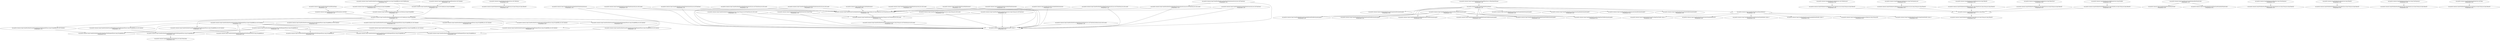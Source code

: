 digraph G {
  "org.apache.commons.lang3.time$FastDateFormat$PaddedNumberField#appendTo(java.lang.StringBuffer,java.util.Calendar)" [label="org.apache.commons.lang3.time$FastDateFormat$PaddedNumberField#appendTo(java.lang.StringBuffer,java.util.Calendar)\nP(Fail|Node)=1.00"];
  "org.apache.commons.lang3.time$FastDateFormat$PaddedNumberField#appendTo(java.lang.StringBuffer,int)" [label="org.apache.commons.lang3.time$FastDateFormat$PaddedNumberField#appendTo(java.lang.StringBuffer,int)\nP(Fail|Node)=1.00"];
  "org.apache.commons.lang3$Validate#isTrue(boolean,java.lang.String,long)" [label="org.apache.commons.lang3$Validate#isTrue(boolean,java.lang.String,long)\nP(Fail|Node)=0.00"];
  "org.apache.commons.lang3$Validate#notEmpty(java.util.Collection)" [label="org.apache.commons.lang3$Validate#notEmpty(java.util.Collection)\nP(Fail|Node)=0.99"];
  "org.apache.commons.lang3$Validate#notEmpty(java.util.Collection,java.lang.String,java.lang.Object[])" [label="org.apache.commons.lang3$Validate#notEmpty(java.util.Collection,java.lang.String,java.lang.Object[])\nP(Fail|Node)=0.99"];
  "org.apache.commons.lang3.time$FastDateFormat#getDateTimeInstance(int,int)" [label="org.apache.commons.lang3.time$FastDateFormat#getDateTimeInstance(int,int)\nP(Fail|Node)=1.00"];
  "org.apache.commons.lang3.time$FormatCache#getDateTimeInstance(java.lang.Integer,java.lang.Integer,java.util.TimeZone,java.util.Locale)" [label="org.apache.commons.lang3.time$FormatCache#getDateTimeInstance(java.lang.Integer,java.lang.Integer,java.util.TimeZone,java.util.Locale)\nP(Fail|Node)=1.00"];
  "org.apache.commons.lang3.time$FastDateFormat#<clinit>()" [label="org.apache.commons.lang3.time$FastDateFormat#<clinit>()\nP(Fail|Node)=0.00"];
  "org.apache.commons.lang3.time$FormatCache#getInstance(java.lang.String,java.util.TimeZone,java.util.Locale)" [label="org.apache.commons.lang3.time$FormatCache#getInstance(java.lang.String,java.util.TimeZone,java.util.Locale)\nP(Fail|Node)=1.00"];
  "org.apache.commons.lang3.time$FastDateFormat#readObject(java.io.ObjectInputStream)" [label="org.apache.commons.lang3.time$FastDateFormat#readObject(java.io.ObjectInputStream)\nP(Fail|Node)=1.00"];
  "org.apache.commons.lang3.time$FastDateFormat#init()" [label="org.apache.commons.lang3.time$FastDateFormat#init()\nP(Fail|Node)=1.00"];
  "org.apache.commons.lang3.time$FastDateFormat$StringLiteral#estimateLength()" [label="org.apache.commons.lang3.time$FastDateFormat$StringLiteral#estimateLength()\nP(Fail|Node)=0.99"];
  "org.apache.commons.lang3.time$FastDateFormat$UnpaddedMonthField#estimateLength()" [label="org.apache.commons.lang3.time$FastDateFormat$UnpaddedMonthField#estimateLength()\nP(Fail|Node)=0.00"];
  "org.apache.commons.lang3.time$FastDateFormat$TwoDigitMonthField#estimateLength()" [label="org.apache.commons.lang3.time$FastDateFormat$TwoDigitMonthField#estimateLength()\nP(Fail|Node)=0.00"];
  "org.apache.commons.lang3.time$FastDateFormat$TimeZoneNumberRule#estimateLength()" [label="org.apache.commons.lang3.time$FastDateFormat$TimeZoneNumberRule#estimateLength()\nP(Fail|Node)=0.00"];
  "org.apache.commons.lang3.time$FastDateFormat$TimeZoneNameRule#estimateLength()" [label="org.apache.commons.lang3.time$FastDateFormat$TimeZoneNameRule#estimateLength()\nP(Fail|Node)=0.00"];
  "org.apache.commons.lang3.time$FastDateFormat$PaddedNumberField#estimateLength()" [label="org.apache.commons.lang3.time$FastDateFormat$PaddedNumberField#estimateLength()\nP(Fail|Node)=0.00"];
  "org.apache.commons.lang3.time$FastDateFormat$CharacterLiteral#estimateLength()" [label="org.apache.commons.lang3.time$FastDateFormat$CharacterLiteral#estimateLength()\nP(Fail|Node)=0.00"];
  "org.apache.commons.lang3.time$FastDateFormat$UnpaddedNumberField#estimateLength()" [label="org.apache.commons.lang3.time$FastDateFormat$UnpaddedNumberField#estimateLength()\nP(Fail|Node)=0.00"];
  "org.apache.commons.lang3.time$FastDateFormat$TwoDigitNumberField#estimateLength()" [label="org.apache.commons.lang3.time$FastDateFormat$TwoDigitNumberField#estimateLength()\nP(Fail|Node)=0.00"];
  "org.apache.commons.lang3.time$FastDateFormat$TextField#estimateLength()" [label="org.apache.commons.lang3.time$FastDateFormat$TextField#estimateLength()\nP(Fail|Node)=0.00"];
  "org.apache.commons.lang3.time$FastDateFormat$TwoDigitYearField#estimateLength()" [label="org.apache.commons.lang3.time$FastDateFormat$TwoDigitYearField#estimateLength()\nP(Fail|Node)=0.00"];
  "org.apache.commons.lang3.time$FastDateFormat#parsePattern()" [label="org.apache.commons.lang3.time$FastDateFormat#parsePattern()\nP(Fail|Node)=1.00"];
  "org.apache.commons.lang3.time$FastDateFormat$TwelveHourField#estimateLength()" [label="org.apache.commons.lang3.time$FastDateFormat$TwelveHourField#estimateLength()\nP(Fail|Node)=1.00"];
  "org.apache.commons.lang3.time$FastDateFormat#getInstance(java.lang.String,java.util.TimeZone,java.util.Locale)" [label="org.apache.commons.lang3.time$FastDateFormat#getInstance(java.lang.String,java.util.TimeZone,java.util.Locale)\nP(Fail|Node)=1.00"];
  "org.apache.commons.lang3.time$FastDateFormat$1#createInstance(java.lang.String,java.util.TimeZone,java.util.Locale)" [label="org.apache.commons.lang3.time$FastDateFormat$1#createInstance(java.lang.String,java.util.TimeZone,java.util.Locale)\nP(Fail|Node)=1.00"];
  "org.apache.commons.lang3.time$FastDateFormat#getTimeInstance(int,java.util.Locale)" [label="org.apache.commons.lang3.time$FastDateFormat#getTimeInstance(int,java.util.Locale)\nP(Fail|Node)=1.00"];
  "org.apache.commons.lang3$Validate#noNullElements(java.lang.Iterable,java.lang.String,java.lang.Object[])" [label="org.apache.commons.lang3$Validate#noNullElements(java.lang.Iterable,java.lang.String,java.lang.Object[])\nP(Fail|Node)=0.99"];
  "org.apache.commons.lang3$Validate#notNull(java.lang.Object)" [label="org.apache.commons.lang3$Validate#notNull(java.lang.Object)\nP(Fail|Node)=0.99"];
  "org.apache.commons.lang3$Validate#notNull(java.lang.Object,java.lang.String,java.lang.Object[])" [label="org.apache.commons.lang3$Validate#notNull(java.lang.Object,java.lang.String,java.lang.Object[])\nP(Fail|Node)=0.99"];
  "org.apache.commons.lang3.time$FastDateFormat$TwelveHourField#appendTo(java.lang.StringBuffer,int)" [label="org.apache.commons.lang3.time$FastDateFormat$TwelveHourField#appendTo(java.lang.StringBuffer,int)\nP(Fail|Node)=1.00"];
  "org.apache.commons.lang3.time$FastDateFormat$TwoDigitYearField#appendTo(java.lang.StringBuffer,int)" [label="org.apache.commons.lang3.time$FastDateFormat$TwoDigitYearField#appendTo(java.lang.StringBuffer,int)\nP(Fail|Node)=0.00"];
  "org.apache.commons.lang3.time$FastDateFormat$UnpaddedMonthField#appendTo(java.lang.StringBuffer,int)" [label="org.apache.commons.lang3.time$FastDateFormat$UnpaddedMonthField#appendTo(java.lang.StringBuffer,int)\nP(Fail|Node)=0.00"];
  "org.apache.commons.lang3.time$FastDateFormat$TwoDigitMonthField#appendTo(java.lang.StringBuffer,int)" [label="org.apache.commons.lang3.time$FastDateFormat$TwoDigitMonthField#appendTo(java.lang.StringBuffer,int)\nP(Fail|Node)=0.00"];
  "org.apache.commons.lang3.time$FastDateFormat$UnpaddedNumberField#appendTo(java.lang.StringBuffer,int)" [label="org.apache.commons.lang3.time$FastDateFormat$UnpaddedNumberField#appendTo(java.lang.StringBuffer,int)\nP(Fail|Node)=0.00"];
  "org.apache.commons.lang3.time$FastDateFormat$TwoDigitNumberField#appendTo(java.lang.StringBuffer,int)" [label="org.apache.commons.lang3.time$FastDateFormat$TwoDigitNumberField#appendTo(java.lang.StringBuffer,int)\nP(Fail|Node)=0.00"];
  "org.apache.commons.lang3.time$FastDateFormat#getInstance(java.lang.String)" [label="org.apache.commons.lang3.time$FastDateFormat#getInstance(java.lang.String)\nP(Fail|Node)=1.00"];
  "org.apache.commons.lang3.time$FastDateFormat#format(java.util.Date)" [label="org.apache.commons.lang3.time$FastDateFormat#format(java.util.Date)\nP(Fail|Node)=1.00"];
  "org.apache.commons.lang3.time$FastDateFormat#applyRules(java.util.Calendar,java.lang.StringBuffer)" [label="org.apache.commons.lang3.time$FastDateFormat#applyRules(java.util.Calendar,java.lang.StringBuffer)\nP(Fail|Node)=1.00"];
  "org.apache.commons.lang3.time$FastDateFormat$TwelveHourField#appendTo(java.lang.StringBuffer,java.util.Calendar)" [label="org.apache.commons.lang3.time$FastDateFormat$TwelveHourField#appendTo(java.lang.StringBuffer,java.util.Calendar)\nP(Fail|Node)=1.00"];
  "org.apache.commons.lang3.time$FastDateFormat$TwoDigitYearField#appendTo(java.lang.StringBuffer,java.util.Calendar)" [label="org.apache.commons.lang3.time$FastDateFormat$TwoDigitYearField#appendTo(java.lang.StringBuffer,java.util.Calendar)\nP(Fail|Node)=1.00"];
  "org.apache.commons.lang3.time$FastDateFormat$CharacterLiteral#appendTo(java.lang.StringBuffer,java.util.Calendar)" [label="org.apache.commons.lang3.time$FastDateFormat$CharacterLiteral#appendTo(java.lang.StringBuffer,java.util.Calendar)\nP(Fail|Node)=0.00"];
  "org.apache.commons.lang3.time$FastDateFormat$TimeZoneNumberRule#appendTo(java.lang.StringBuffer,java.util.Calendar)" [label="org.apache.commons.lang3.time$FastDateFormat$TimeZoneNumberRule#appendTo(java.lang.StringBuffer,java.util.Calendar)\nP(Fail|Node)=0.00"];
  "org.apache.commons.lang3.time$FastDateFormat$TextField#appendTo(java.lang.StringBuffer,java.util.Calendar)" [label="org.apache.commons.lang3.time$FastDateFormat$TextField#appendTo(java.lang.StringBuffer,java.util.Calendar)\nP(Fail|Node)=0.00"];
  "org.apache.commons.lang3.time$FastDateFormat$UnpaddedNumberField#appendTo(java.lang.StringBuffer,java.util.Calendar)" [label="org.apache.commons.lang3.time$FastDateFormat$UnpaddedNumberField#appendTo(java.lang.StringBuffer,java.util.Calendar)\nP(Fail|Node)=1.00"];
  "org.apache.commons.lang3.time$FastDateFormat$StringLiteral#appendTo(java.lang.StringBuffer,java.util.Calendar)" [label="org.apache.commons.lang3.time$FastDateFormat$StringLiteral#appendTo(java.lang.StringBuffer,java.util.Calendar)\nP(Fail|Node)=0.99"];
  "org.apache.commons.lang3.time$FastDateFormat$TimeZoneNameRule#appendTo(java.lang.StringBuffer,java.util.Calendar)" [label="org.apache.commons.lang3.time$FastDateFormat$TimeZoneNameRule#appendTo(java.lang.StringBuffer,java.util.Calendar)\nP(Fail|Node)=0.00"];
  "org.apache.commons.lang3.time$FastDateFormat$TwoDigitMonthField#appendTo(java.lang.StringBuffer,java.util.Calendar)" [label="org.apache.commons.lang3.time$FastDateFormat$TwoDigitMonthField#appendTo(java.lang.StringBuffer,java.util.Calendar)\nP(Fail|Node)=1.00"];
  "org.apache.commons.lang3.time$FastDateFormat$UnpaddedMonthField#appendTo(java.lang.StringBuffer,java.util.Calendar)" [label="org.apache.commons.lang3.time$FastDateFormat$UnpaddedMonthField#appendTo(java.lang.StringBuffer,java.util.Calendar)\nP(Fail|Node)=1.00"];
  "org.apache.commons.lang3.time$FastDateFormat$TwoDigitNumberField#appendTo(java.lang.StringBuffer,java.util.Calendar)" [label="org.apache.commons.lang3.time$FastDateFormat$TwoDigitNumberField#appendTo(java.lang.StringBuffer,java.util.Calendar)\nP(Fail|Node)=1.00"];
  "org.apache.commons.lang3.time$FormatCache$MultipartKey#hashCode()" [label="org.apache.commons.lang3.time$FormatCache$MultipartKey#hashCode()\nP(Fail|Node)=1.00"];
  "org.apache.commons.lang3.time$FastDateFormat#hashCode()" [label="org.apache.commons.lang3.time$FastDateFormat#hashCode()\nP(Fail|Node)=0.99"];
  "org.apache.commons.lang3.time$FastDateFormat$TimeZoneDisplayKey#hashCode()" [label="org.apache.commons.lang3.time$FastDateFormat$TimeZoneDisplayKey#hashCode()\nP(Fail|Node)=0.00"];
  "org.apache.commons.lang3.time$FastDateFormat#format(long,java.lang.StringBuffer)" [label="org.apache.commons.lang3.time$FastDateFormat#format(long,java.lang.StringBuffer)\nP(Fail|Node)=0.99"];
  "org.apache.commons.lang3.time$FastDateFormat#format(java.util.Date,java.lang.StringBuffer)" [label="org.apache.commons.lang3.time$FastDateFormat#format(java.util.Date,java.lang.StringBuffer)\nP(Fail|Node)=1.00"];
  "org.apache.commons.lang3$Validate#notBlank(java.lang.CharSequence)" [label="org.apache.commons.lang3$Validate#notBlank(java.lang.CharSequence)\nP(Fail|Node)=0.99"];
  "org.apache.commons.lang3$Validate#notBlank(java.lang.CharSequence,java.lang.String,java.lang.Object[])" [label="org.apache.commons.lang3$Validate#notBlank(java.lang.CharSequence,java.lang.String,java.lang.Object[])\nP(Fail|Node)=0.99"];
  "org.apache.commons.lang3.time$FastDateFormat#getTimeInstance(int,java.util.TimeZone)" [label="org.apache.commons.lang3.time$FastDateFormat#getTimeInstance(int,java.util.TimeZone)\nP(Fail|Node)=1.00"];
  "org.apache.commons.lang3.time$FastDateFormat#format(long)" [label="org.apache.commons.lang3.time$FastDateFormat#format(long)\nP(Fail|Node)=1.00"];
  "org.apache.commons.lang3.time$FastDateFormat#getDateInstance(int,java.util.TimeZone,java.util.Locale)" [label="org.apache.commons.lang3.time$FastDateFormat#getDateInstance(int,java.util.TimeZone,java.util.Locale)\nP(Fail|Node)=1.00"];
  "org.apache.commons.lang3$Validate#validIndex(java.util.Collection,int,java.lang.String,java.lang.Object[])" [label="org.apache.commons.lang3$Validate#validIndex(java.util.Collection,int,java.lang.String,java.lang.Object[])\nP(Fail|Node)=0.99"];
  "org.apache.commons.lang3.time$FastDateFormat#format(java.util.Calendar)" [label="org.apache.commons.lang3.time$FastDateFormat#format(java.util.Calendar)\nP(Fail|Node)=1.00"];
  "org.apache.commons.lang3.time$FastDateFormat#format(java.util.Calendar,java.lang.StringBuffer)" [label="org.apache.commons.lang3.time$FastDateFormat#format(java.util.Calendar,java.lang.StringBuffer)\nP(Fail|Node)=1.00"];
  "org.apache.commons.lang3.time$FastDateFormat#getDateTimeInstance(int,int,java.util.Locale)" [label="org.apache.commons.lang3.time$FastDateFormat#getDateTimeInstance(int,int,java.util.Locale)\nP(Fail|Node)=1.00"];
  "org.apache.commons.lang3.time$FastDateFormat#format(java.lang.Object,java.lang.StringBuffer,java.text.FieldPosition)" [label="org.apache.commons.lang3.time$FastDateFormat#format(java.lang.Object,java.lang.StringBuffer,java.text.FieldPosition)\nP(Fail|Node)=1.00"];
  "org.apache.commons.lang3.time$FastDateFormat#getDateInstance(int,java.util.Locale)" [label="org.apache.commons.lang3.time$FastDateFormat#getDateInstance(int,java.util.Locale)\nP(Fail|Node)=1.00"];
  "org.apache.commons.lang3.time$FastDateFormat#getInstance()" [label="org.apache.commons.lang3.time$FastDateFormat#getInstance()\nP(Fail|Node)=1.00"];
  "org.apache.commons.lang3.time$FastDateFormat#getTimeInstance(int)" [label="org.apache.commons.lang3.time$FastDateFormat#getTimeInstance(int)\nP(Fail|Node)=1.00"];
  "org.apache.commons.lang3.time$FastDateFormat$TwoDigitYearField#<clinit>()" [label="org.apache.commons.lang3.time$FastDateFormat$TwoDigitYearField#<clinit>()\nP(Fail|Node)=0.00"];
  "org.apache.commons.lang3.time$FastDateFormat#selectNumberRule(int,int)" [label="org.apache.commons.lang3.time$FastDateFormat#selectNumberRule(int,int)\nP(Fail|Node)=0.00"];
  "org.apache.commons.lang3.time$FastDateFormat$TimeZoneNumberRule#<clinit>()" [label="org.apache.commons.lang3.time$FastDateFormat$TimeZoneNumberRule#<clinit>()\nP(Fail|Node)=0.00"];
  "org.apache.commons.lang3.time$FastDateFormat$UnpaddedMonthField#<clinit>()" [label="org.apache.commons.lang3.time$FastDateFormat$UnpaddedMonthField#<clinit>()\nP(Fail|Node)=0.00"];
  "org.apache.commons.lang3.time$FastDateFormat#parseToken(java.lang.String,int[])" [label="org.apache.commons.lang3.time$FastDateFormat#parseToken(java.lang.String,int[])\nP(Fail|Node)=0.00"];
  "org.apache.commons.lang3.time$FastDateFormat$TwoDigitMonthField#<clinit>()" [label="org.apache.commons.lang3.time$FastDateFormat$TwoDigitMonthField#<clinit>()\nP(Fail|Node)=0.00"];
  "org.apache.commons.lang3.time$FastDateFormat#getInstance(java.lang.String,java.util.Locale)" [label="org.apache.commons.lang3.time$FastDateFormat#getInstance(java.lang.String,java.util.Locale)\nP(Fail|Node)=1.00"];
  "org.apache.commons.lang3.time$FastDateFormat#getInstance(java.lang.String,java.util.TimeZone)" [label="org.apache.commons.lang3.time$FastDateFormat#getInstance(java.lang.String,java.util.TimeZone)\nP(Fail|Node)=1.00"];
  "org.apache.commons.lang3.time$FastDateFormat#getDateInstance(int)" [label="org.apache.commons.lang3.time$FastDateFormat#getDateInstance(int)\nP(Fail|Node)=1.00"];
  "org.apache.commons.lang3.time$FastDateFormat#getTimeZoneDisplay(java.util.TimeZone,boolean,int,java.util.Locale)" [label="org.apache.commons.lang3.time$FastDateFormat#getTimeZoneDisplay(java.util.TimeZone,boolean,int,java.util.Locale)\nP(Fail|Node)=1.00"];
  "org.apache.commons.lang3.time$FastDateFormat#getTimeInstance(int,java.util.TimeZone,java.util.Locale)" [label="org.apache.commons.lang3.time$FastDateFormat#getTimeInstance(int,java.util.TimeZone,java.util.Locale)\nP(Fail|Node)=1.00"];
  "org.apache.commons.lang3$Validate#notEmpty(java.lang.Object[])" [label="org.apache.commons.lang3$Validate#notEmpty(java.lang.Object[])\nP(Fail|Node)=0.99"];
  "org.apache.commons.lang3$Validate#notEmpty(java.lang.Object[],java.lang.String,java.lang.Object[])" [label="org.apache.commons.lang3$Validate#notEmpty(java.lang.Object[],java.lang.String,java.lang.Object[])\nP(Fail|Node)=0.99"];
  "org.apache.commons.lang3$Validate#validIndex(java.lang.CharSequence,int)" [label="org.apache.commons.lang3$Validate#validIndex(java.lang.CharSequence,int)\nP(Fail|Node)=0.99"];
  "org.apache.commons.lang3$Validate#validIndex(java.lang.CharSequence,int,java.lang.String,java.lang.Object[])" [label="org.apache.commons.lang3$Validate#validIndex(java.lang.CharSequence,int,java.lang.String,java.lang.Object[])\nP(Fail|Node)=0.99"];
  "org.apache.commons.lang3$Validate#noNullElements(java.lang.Object[])" [label="org.apache.commons.lang3$Validate#noNullElements(java.lang.Object[])\nP(Fail|Node)=0.99"];
  "org.apache.commons.lang3$Validate#noNullElements(java.lang.Object[],java.lang.String,java.lang.Object[])" [label="org.apache.commons.lang3$Validate#noNullElements(java.lang.Object[],java.lang.String,java.lang.Object[])\nP(Fail|Node)=0.99"];
  "org.apache.commons.lang3$Validate#validIndex(java.util.Collection,int)" [label="org.apache.commons.lang3$Validate#validIndex(java.util.Collection,int)\nP(Fail|Node)=0.99"];
  "org.apache.commons.lang3.time$FastDateFormat#getDateTimeInstance(int,int,java.util.TimeZone,java.util.Locale)" [label="org.apache.commons.lang3.time$FastDateFormat#getDateTimeInstance(int,int,java.util.TimeZone,java.util.Locale)\nP(Fail|Node)=1.00"];
  "org.apache.commons.lang3$Validate#notEmpty(java.lang.CharSequence)" [label="org.apache.commons.lang3$Validate#notEmpty(java.lang.CharSequence)\nP(Fail|Node)=0.99"];
  "org.apache.commons.lang3$Validate#notEmpty(java.lang.CharSequence,java.lang.String,java.lang.Object[])" [label="org.apache.commons.lang3$Validate#notEmpty(java.lang.CharSequence,java.lang.String,java.lang.Object[])\nP(Fail|Node)=0.99"];
  "org.apache.commons.lang3.time$FormatCache#getInstance()" [label="org.apache.commons.lang3.time$FormatCache#getInstance()\nP(Fail|Node)=0.99"];
  "org.apache.commons.lang3$Validate#validIndex(java.lang.Object[],int)" [label="org.apache.commons.lang3$Validate#validIndex(java.lang.Object[],int)\nP(Fail|Node)=0.99"];
  "org.apache.commons.lang3$Validate#validIndex(java.lang.Object[],int,java.lang.String,java.lang.Object[])" [label="org.apache.commons.lang3$Validate#validIndex(java.lang.Object[],int,java.lang.String,java.lang.Object[])\nP(Fail|Node)=0.99"];
  "org.apache.commons.lang3.time$FastDateFormat#getDateTimeInstance(int,int,java.util.TimeZone)" [label="org.apache.commons.lang3.time$FastDateFormat#getDateTimeInstance(int,int,java.util.TimeZone)\nP(Fail|Node)=1.00"];
  "org.apache.commons.lang3$Validate#notEmpty(java.util.Map)" [label="org.apache.commons.lang3$Validate#notEmpty(java.util.Map)\nP(Fail|Node)=0.99"];
  "org.apache.commons.lang3$Validate#notEmpty(java.util.Map,java.lang.String,java.lang.Object[])" [label="org.apache.commons.lang3$Validate#notEmpty(java.util.Map,java.lang.String,java.lang.Object[])\nP(Fail|Node)=0.99"];
  "org.apache.commons.lang3.time$FastDateFormat#getDateInstance(int,java.util.TimeZone)" [label="org.apache.commons.lang3.time$FastDateFormat#getDateInstance(int,java.util.TimeZone)\nP(Fail|Node)=1.00"];
  "org.apache.commons.lang3$Validate#noNullElements(java.lang.Iterable)" [label="org.apache.commons.lang3$Validate#noNullElements(java.lang.Iterable)\nP(Fail|Node)=0.99"];
  "org.apache.commons.lang3.time$FastDateFormat$PaddedNumberField#appendTo(java.lang.StringBuffer,java.util.Calendar)" -> "org.apache.commons.lang3.time$FastDateFormat$PaddedNumberField#appendTo(java.lang.StringBuffer,int)";
  "org.apache.commons.lang3.time$FastDateFormat$PaddedNumberField#appendTo(java.lang.StringBuffer,int)" -> "org.apache.commons.lang3$Validate#isTrue(boolean,java.lang.String,long)";
  "org.apache.commons.lang3$Validate#notEmpty(java.util.Collection)" -> "org.apache.commons.lang3$Validate#notEmpty(java.util.Collection,java.lang.String,java.lang.Object[])";
  "org.apache.commons.lang3.time$FastDateFormat#getDateTimeInstance(int,int)" -> "org.apache.commons.lang3.time$FormatCache#getDateTimeInstance(java.lang.Integer,java.lang.Integer,java.util.TimeZone,java.util.Locale)";
  "org.apache.commons.lang3.time$FastDateFormat#getDateTimeInstance(int,int)" -> "org.apache.commons.lang3.time$FastDateFormat#<clinit>()";
  "org.apache.commons.lang3.time$FormatCache#getDateTimeInstance(java.lang.Integer,java.lang.Integer,java.util.TimeZone,java.util.Locale)" -> "org.apache.commons.lang3.time$FormatCache#getInstance(java.lang.String,java.util.TimeZone,java.util.Locale)";
  "org.apache.commons.lang3.time$FormatCache#getInstance(java.lang.String,java.util.TimeZone,java.util.Locale)" -> "org.apache.commons.lang3.time$FastDateFormat$1#createInstance(java.lang.String,java.util.TimeZone,java.util.Locale)";
  "org.apache.commons.lang3.time$FastDateFormat#readObject(java.io.ObjectInputStream)" -> "org.apache.commons.lang3.time$FastDateFormat#init()";
  "org.apache.commons.lang3.time$FastDateFormat#init()" -> "org.apache.commons.lang3.time$FastDateFormat$StringLiteral#estimateLength()";
  "org.apache.commons.lang3.time$FastDateFormat#init()" -> "org.apache.commons.lang3.time$FastDateFormat$UnpaddedMonthField#estimateLength()";
  "org.apache.commons.lang3.time$FastDateFormat#init()" -> "org.apache.commons.lang3.time$FastDateFormat$TwoDigitMonthField#estimateLength()";
  "org.apache.commons.lang3.time$FastDateFormat#init()" -> "org.apache.commons.lang3.time$FastDateFormat$TimeZoneNumberRule#estimateLength()";
  "org.apache.commons.lang3.time$FastDateFormat#init()" -> "org.apache.commons.lang3.time$FastDateFormat$TimeZoneNameRule#estimateLength()";
  "org.apache.commons.lang3.time$FastDateFormat#init()" -> "org.apache.commons.lang3.time$FastDateFormat$PaddedNumberField#estimateLength()";
  "org.apache.commons.lang3.time$FastDateFormat#init()" -> "org.apache.commons.lang3.time$FastDateFormat$CharacterLiteral#estimateLength()";
  "org.apache.commons.lang3.time$FastDateFormat#init()" -> "org.apache.commons.lang3.time$FastDateFormat$UnpaddedNumberField#estimateLength()";
  "org.apache.commons.lang3.time$FastDateFormat#init()" -> "org.apache.commons.lang3.time$FastDateFormat$TwoDigitNumberField#estimateLength()";
  "org.apache.commons.lang3.time$FastDateFormat#init()" -> "org.apache.commons.lang3.time$FastDateFormat$TextField#estimateLength()";
  "org.apache.commons.lang3.time$FastDateFormat#init()" -> "org.apache.commons.lang3.time$FastDateFormat$TwoDigitYearField#estimateLength()";
  "org.apache.commons.lang3.time$FastDateFormat#init()" -> "org.apache.commons.lang3.time$FastDateFormat#parsePattern()";
  "org.apache.commons.lang3.time$FastDateFormat#init()" -> "org.apache.commons.lang3.time$FastDateFormat$TwelveHourField#estimateLength()";
  "org.apache.commons.lang3.time$FastDateFormat#parsePattern()" -> "org.apache.commons.lang3.time$FastDateFormat$TwoDigitYearField#<clinit>()";
  "org.apache.commons.lang3.time$FastDateFormat#parsePattern()" -> "org.apache.commons.lang3.time$FastDateFormat#selectNumberRule(int,int)";
  "org.apache.commons.lang3.time$FastDateFormat#parsePattern()" -> "org.apache.commons.lang3.time$FastDateFormat$TimeZoneNumberRule#<clinit>()";
  "org.apache.commons.lang3.time$FastDateFormat#parsePattern()" -> "org.apache.commons.lang3.time$FastDateFormat$UnpaddedMonthField#<clinit>()";
  "org.apache.commons.lang3.time$FastDateFormat#parsePattern()" -> "org.apache.commons.lang3.time$FastDateFormat#parseToken(java.lang.String,int[])";
  "org.apache.commons.lang3.time$FastDateFormat#parsePattern()" -> "org.apache.commons.lang3.time$FastDateFormat$TwoDigitMonthField#<clinit>()";
  "org.apache.commons.lang3.time$FastDateFormat$TwelveHourField#estimateLength()" -> "org.apache.commons.lang3.time$FastDateFormat$PaddedNumberField#estimateLength()";
  "org.apache.commons.lang3.time$FastDateFormat$TwelveHourField#estimateLength()" -> "org.apache.commons.lang3.time$FastDateFormat$TwoDigitMonthField#estimateLength()";
  "org.apache.commons.lang3.time$FastDateFormat$TwelveHourField#estimateLength()" -> "org.apache.commons.lang3.time$FastDateFormat$TwoDigitNumberField#estimateLength()";
  "org.apache.commons.lang3.time$FastDateFormat$TwelveHourField#estimateLength()" -> "org.apache.commons.lang3.time$FastDateFormat$UnpaddedMonthField#estimateLength()";
  "org.apache.commons.lang3.time$FastDateFormat$TwelveHourField#estimateLength()" -> "org.apache.commons.lang3.time$FastDateFormat$TwoDigitYearField#estimateLength()";
  "org.apache.commons.lang3.time$FastDateFormat$TwelveHourField#estimateLength()" -> "org.apache.commons.lang3.time$FastDateFormat$UnpaddedNumberField#estimateLength()";
  "org.apache.commons.lang3.time$FastDateFormat#getInstance(java.lang.String,java.util.TimeZone,java.util.Locale)" -> "org.apache.commons.lang3.time$FormatCache#getInstance(java.lang.String,java.util.TimeZone,java.util.Locale)";
  "org.apache.commons.lang3.time$FastDateFormat#getInstance(java.lang.String,java.util.TimeZone,java.util.Locale)" -> "org.apache.commons.lang3.time$FastDateFormat#<clinit>()";
  "org.apache.commons.lang3.time$FastDateFormat$1#createInstance(java.lang.String,java.util.TimeZone,java.util.Locale)" -> "org.apache.commons.lang3.time$FastDateFormat#<clinit>()";
  "org.apache.commons.lang3.time$FastDateFormat#getTimeInstance(int,java.util.Locale)" -> "org.apache.commons.lang3.time$FormatCache#getDateTimeInstance(java.lang.Integer,java.lang.Integer,java.util.TimeZone,java.util.Locale)";
  "org.apache.commons.lang3.time$FastDateFormat#getTimeInstance(int,java.util.Locale)" -> "org.apache.commons.lang3.time$FastDateFormat#<clinit>()";
  "org.apache.commons.lang3$Validate#noNullElements(java.lang.Iterable,java.lang.String,java.lang.Object[])" -> "org.apache.commons.lang3$Validate#notNull(java.lang.Object)";
  "org.apache.commons.lang3$Validate#notNull(java.lang.Object)" -> "org.apache.commons.lang3$Validate#notNull(java.lang.Object,java.lang.String,java.lang.Object[])";
  "org.apache.commons.lang3.time$FastDateFormat$TwelveHourField#appendTo(java.lang.StringBuffer,int)" -> "org.apache.commons.lang3.time$FastDateFormat$TwoDigitYearField#appendTo(java.lang.StringBuffer,int)";
  "org.apache.commons.lang3.time$FastDateFormat$TwelveHourField#appendTo(java.lang.StringBuffer,int)" -> "org.apache.commons.lang3.time$FastDateFormat$UnpaddedMonthField#appendTo(java.lang.StringBuffer,int)";
  "org.apache.commons.lang3.time$FastDateFormat$TwelveHourField#appendTo(java.lang.StringBuffer,int)" -> "org.apache.commons.lang3.time$FastDateFormat$TwoDigitMonthField#appendTo(java.lang.StringBuffer,int)";
  "org.apache.commons.lang3.time$FastDateFormat$TwelveHourField#appendTo(java.lang.StringBuffer,int)" -> "org.apache.commons.lang3.time$FastDateFormat$UnpaddedNumberField#appendTo(java.lang.StringBuffer,int)";
  "org.apache.commons.lang3.time$FastDateFormat$TwelveHourField#appendTo(java.lang.StringBuffer,int)" -> "org.apache.commons.lang3.time$FastDateFormat$PaddedNumberField#appendTo(java.lang.StringBuffer,int)";
  "org.apache.commons.lang3.time$FastDateFormat$TwelveHourField#appendTo(java.lang.StringBuffer,int)" -> "org.apache.commons.lang3.time$FastDateFormat$TwoDigitNumberField#appendTo(java.lang.StringBuffer,int)";
  "org.apache.commons.lang3.time$FastDateFormat#getInstance(java.lang.String)" -> "org.apache.commons.lang3.time$FastDateFormat#<clinit>()";
  "org.apache.commons.lang3.time$FastDateFormat#getInstance(java.lang.String)" -> "org.apache.commons.lang3.time$FormatCache#getInstance(java.lang.String,java.util.TimeZone,java.util.Locale)";
  "org.apache.commons.lang3.time$FastDateFormat#format(java.util.Date)" -> "org.apache.commons.lang3.time$FastDateFormat#applyRules(java.util.Calendar,java.lang.StringBuffer)";
  "org.apache.commons.lang3.time$FastDateFormat#applyRules(java.util.Calendar,java.lang.StringBuffer)" -> "org.apache.commons.lang3.time$FastDateFormat$TwelveHourField#appendTo(java.lang.StringBuffer,java.util.Calendar)";
  "org.apache.commons.lang3.time$FastDateFormat#applyRules(java.util.Calendar,java.lang.StringBuffer)" -> "org.apache.commons.lang3.time$FastDateFormat$TwoDigitYearField#appendTo(java.lang.StringBuffer,java.util.Calendar)";
  "org.apache.commons.lang3.time$FastDateFormat#applyRules(java.util.Calendar,java.lang.StringBuffer)" -> "org.apache.commons.lang3.time$FastDateFormat$CharacterLiteral#appendTo(java.lang.StringBuffer,java.util.Calendar)";
  "org.apache.commons.lang3.time$FastDateFormat#applyRules(java.util.Calendar,java.lang.StringBuffer)" -> "org.apache.commons.lang3.time$FastDateFormat$TimeZoneNumberRule#appendTo(java.lang.StringBuffer,java.util.Calendar)";
  "org.apache.commons.lang3.time$FastDateFormat#applyRules(java.util.Calendar,java.lang.StringBuffer)" -> "org.apache.commons.lang3.time$FastDateFormat$TextField#appendTo(java.lang.StringBuffer,java.util.Calendar)";
  "org.apache.commons.lang3.time$FastDateFormat#applyRules(java.util.Calendar,java.lang.StringBuffer)" -> "org.apache.commons.lang3.time$FastDateFormat$UnpaddedNumberField#appendTo(java.lang.StringBuffer,java.util.Calendar)";
  "org.apache.commons.lang3.time$FastDateFormat#applyRules(java.util.Calendar,java.lang.StringBuffer)" -> "org.apache.commons.lang3.time$FastDateFormat$StringLiteral#appendTo(java.lang.StringBuffer,java.util.Calendar)";
  "org.apache.commons.lang3.time$FastDateFormat#applyRules(java.util.Calendar,java.lang.StringBuffer)" -> "org.apache.commons.lang3.time$FastDateFormat$TimeZoneNameRule#appendTo(java.lang.StringBuffer,java.util.Calendar)";
  "org.apache.commons.lang3.time$FastDateFormat#applyRules(java.util.Calendar,java.lang.StringBuffer)" -> "org.apache.commons.lang3.time$FastDateFormat$TwoDigitMonthField#appendTo(java.lang.StringBuffer,java.util.Calendar)";
  "org.apache.commons.lang3.time$FastDateFormat#applyRules(java.util.Calendar,java.lang.StringBuffer)" -> "org.apache.commons.lang3.time$FastDateFormat$PaddedNumberField#appendTo(java.lang.StringBuffer,java.util.Calendar)";
  "org.apache.commons.lang3.time$FastDateFormat#applyRules(java.util.Calendar,java.lang.StringBuffer)" -> "org.apache.commons.lang3.time$FastDateFormat$UnpaddedMonthField#appendTo(java.lang.StringBuffer,java.util.Calendar)";
  "org.apache.commons.lang3.time$FastDateFormat#applyRules(java.util.Calendar,java.lang.StringBuffer)" -> "org.apache.commons.lang3.time$FastDateFormat$TwoDigitNumberField#appendTo(java.lang.StringBuffer,java.util.Calendar)";
  "org.apache.commons.lang3.time$FastDateFormat$TwelveHourField#appendTo(java.lang.StringBuffer,java.util.Calendar)" -> "org.apache.commons.lang3.time$FastDateFormat$TwoDigitMonthField#appendTo(java.lang.StringBuffer,int)";
  "org.apache.commons.lang3.time$FastDateFormat$TwelveHourField#appendTo(java.lang.StringBuffer,java.util.Calendar)" -> "org.apache.commons.lang3.time$FastDateFormat$PaddedNumberField#appendTo(java.lang.StringBuffer,int)";
  "org.apache.commons.lang3.time$FastDateFormat$TwelveHourField#appendTo(java.lang.StringBuffer,java.util.Calendar)" -> "org.apache.commons.lang3.time$FastDateFormat$UnpaddedMonthField#appendTo(java.lang.StringBuffer,int)";
  "org.apache.commons.lang3.time$FastDateFormat$TwelveHourField#appendTo(java.lang.StringBuffer,java.util.Calendar)" -> "org.apache.commons.lang3.time$FastDateFormat$TwelveHourField#appendTo(java.lang.StringBuffer,int)";
  "org.apache.commons.lang3.time$FastDateFormat$TwelveHourField#appendTo(java.lang.StringBuffer,java.util.Calendar)" -> "org.apache.commons.lang3.time$FastDateFormat$TwoDigitYearField#appendTo(java.lang.StringBuffer,int)";
  "org.apache.commons.lang3.time$FastDateFormat$TwelveHourField#appendTo(java.lang.StringBuffer,java.util.Calendar)" -> "org.apache.commons.lang3.time$FastDateFormat$TwoDigitNumberField#appendTo(java.lang.StringBuffer,int)";
  "org.apache.commons.lang3.time$FastDateFormat$TwelveHourField#appendTo(java.lang.StringBuffer,java.util.Calendar)" -> "org.apache.commons.lang3.time$FastDateFormat$UnpaddedNumberField#appendTo(java.lang.StringBuffer,int)";
  "org.apache.commons.lang3.time$FastDateFormat$TwoDigitYearField#appendTo(java.lang.StringBuffer,java.util.Calendar)" -> "org.apache.commons.lang3.time$FastDateFormat$TwoDigitYearField#appendTo(java.lang.StringBuffer,int)";
  "org.apache.commons.lang3.time$FastDateFormat$UnpaddedNumberField#appendTo(java.lang.StringBuffer,java.util.Calendar)" -> "org.apache.commons.lang3.time$FastDateFormat$UnpaddedNumberField#appendTo(java.lang.StringBuffer,int)";
  "org.apache.commons.lang3.time$FastDateFormat$TwoDigitMonthField#appendTo(java.lang.StringBuffer,java.util.Calendar)" -> "org.apache.commons.lang3.time$FastDateFormat$TwoDigitMonthField#appendTo(java.lang.StringBuffer,int)";
  "org.apache.commons.lang3.time$FastDateFormat$UnpaddedMonthField#appendTo(java.lang.StringBuffer,java.util.Calendar)" -> "org.apache.commons.lang3.time$FastDateFormat$UnpaddedMonthField#appendTo(java.lang.StringBuffer,int)";
  "org.apache.commons.lang3.time$FastDateFormat$TwoDigitNumberField#appendTo(java.lang.StringBuffer,java.util.Calendar)" -> "org.apache.commons.lang3.time$FastDateFormat$TwoDigitNumberField#appendTo(java.lang.StringBuffer,int)";
  "org.apache.commons.lang3.time$FormatCache$MultipartKey#hashCode()" -> "org.apache.commons.lang3.time$FastDateFormat#hashCode()";
  "org.apache.commons.lang3.time$FormatCache$MultipartKey#hashCode()" -> "org.apache.commons.lang3.time$FastDateFormat$TimeZoneDisplayKey#hashCode()";
  "org.apache.commons.lang3.time$FastDateFormat#format(long,java.lang.StringBuffer)" -> "org.apache.commons.lang3.time$FastDateFormat#format(java.util.Date,java.lang.StringBuffer)";
  "org.apache.commons.lang3.time$FastDateFormat#format(java.util.Date,java.lang.StringBuffer)" -> "org.apache.commons.lang3.time$FastDateFormat#applyRules(java.util.Calendar,java.lang.StringBuffer)";
  "org.apache.commons.lang3$Validate#notBlank(java.lang.CharSequence)" -> "org.apache.commons.lang3$Validate#notBlank(java.lang.CharSequence,java.lang.String,java.lang.Object[])";
  "org.apache.commons.lang3.time$FastDateFormat#getTimeInstance(int,java.util.TimeZone)" -> "org.apache.commons.lang3.time$FastDateFormat#<clinit>()";
  "org.apache.commons.lang3.time$FastDateFormat#getTimeInstance(int,java.util.TimeZone)" -> "org.apache.commons.lang3.time$FormatCache#getDateTimeInstance(java.lang.Integer,java.lang.Integer,java.util.TimeZone,java.util.Locale)";
  "org.apache.commons.lang3.time$FastDateFormat#format(long)" -> "org.apache.commons.lang3.time$FastDateFormat#format(java.util.Date)";
  "org.apache.commons.lang3.time$FastDateFormat#getDateInstance(int,java.util.TimeZone,java.util.Locale)" -> "org.apache.commons.lang3.time$FastDateFormat#<clinit>()";
  "org.apache.commons.lang3.time$FastDateFormat#getDateInstance(int,java.util.TimeZone,java.util.Locale)" -> "org.apache.commons.lang3.time$FormatCache#getDateTimeInstance(java.lang.Integer,java.lang.Integer,java.util.TimeZone,java.util.Locale)";
  "org.apache.commons.lang3$Validate#validIndex(java.util.Collection,int,java.lang.String,java.lang.Object[])" -> "org.apache.commons.lang3$Validate#notNull(java.lang.Object)";
  "org.apache.commons.lang3.time$FastDateFormat#format(java.util.Calendar)" -> "org.apache.commons.lang3.time$FastDateFormat#format(java.util.Calendar,java.lang.StringBuffer)";
  "org.apache.commons.lang3.time$FastDateFormat#format(java.util.Calendar,java.lang.StringBuffer)" -> "org.apache.commons.lang3.time$FastDateFormat#applyRules(java.util.Calendar,java.lang.StringBuffer)";
  "org.apache.commons.lang3.time$FastDateFormat#getDateTimeInstance(int,int,java.util.Locale)" -> "org.apache.commons.lang3.time$FastDateFormat#<clinit>()";
  "org.apache.commons.lang3.time$FastDateFormat#getDateTimeInstance(int,int,java.util.Locale)" -> "org.apache.commons.lang3.time$FormatCache#getDateTimeInstance(java.lang.Integer,java.lang.Integer,java.util.TimeZone,java.util.Locale)";
  "org.apache.commons.lang3.time$FastDateFormat#format(java.lang.Object,java.lang.StringBuffer,java.text.FieldPosition)" -> "org.apache.commons.lang3.time$FastDateFormat#format(java.util.Calendar,java.lang.StringBuffer)";
  "org.apache.commons.lang3.time$FastDateFormat#format(java.lang.Object,java.lang.StringBuffer,java.text.FieldPosition)" -> "org.apache.commons.lang3.time$FastDateFormat#format(java.util.Date,java.lang.StringBuffer)";
  "org.apache.commons.lang3.time$FastDateFormat#format(java.lang.Object,java.lang.StringBuffer,java.text.FieldPosition)" -> "org.apache.commons.lang3.time$FastDateFormat#format(long,java.lang.StringBuffer)";
  "org.apache.commons.lang3.time$FastDateFormat#getDateInstance(int,java.util.Locale)" -> "org.apache.commons.lang3.time$FastDateFormat#<clinit>()";
  "org.apache.commons.lang3.time$FastDateFormat#getDateInstance(int,java.util.Locale)" -> "org.apache.commons.lang3.time$FormatCache#getDateTimeInstance(java.lang.Integer,java.lang.Integer,java.util.TimeZone,java.util.Locale)";
  "org.apache.commons.lang3.time$FastDateFormat#getInstance()" -> "org.apache.commons.lang3.time$FastDateFormat#<clinit>()";
  "org.apache.commons.lang3.time$FastDateFormat#getInstance()" -> "org.apache.commons.lang3.time$FormatCache#getDateTimeInstance(java.lang.Integer,java.lang.Integer,java.util.TimeZone,java.util.Locale)";
  "org.apache.commons.lang3.time$FastDateFormat#getTimeInstance(int)" -> "org.apache.commons.lang3.time$FastDateFormat#<clinit>()";
  "org.apache.commons.lang3.time$FastDateFormat#getTimeInstance(int)" -> "org.apache.commons.lang3.time$FormatCache#getDateTimeInstance(java.lang.Integer,java.lang.Integer,java.util.TimeZone,java.util.Locale)";
  "org.apache.commons.lang3.time$FastDateFormat#getInstance(java.lang.String,java.util.Locale)" -> "org.apache.commons.lang3.time$FastDateFormat#<clinit>()";
  "org.apache.commons.lang3.time$FastDateFormat#getInstance(java.lang.String,java.util.Locale)" -> "org.apache.commons.lang3.time$FormatCache#getInstance(java.lang.String,java.util.TimeZone,java.util.Locale)";
  "org.apache.commons.lang3.time$FastDateFormat#getInstance(java.lang.String,java.util.TimeZone)" -> "org.apache.commons.lang3.time$FastDateFormat#<clinit>()";
  "org.apache.commons.lang3.time$FastDateFormat#getInstance(java.lang.String,java.util.TimeZone)" -> "org.apache.commons.lang3.time$FormatCache#getInstance(java.lang.String,java.util.TimeZone,java.util.Locale)";
  "org.apache.commons.lang3.time$FastDateFormat#getDateInstance(int)" -> "org.apache.commons.lang3.time$FormatCache#getDateTimeInstance(java.lang.Integer,java.lang.Integer,java.util.TimeZone,java.util.Locale)";
  "org.apache.commons.lang3.time$FastDateFormat#getDateInstance(int)" -> "org.apache.commons.lang3.time$FastDateFormat#<clinit>()";
  "org.apache.commons.lang3.time$FastDateFormat#getTimeZoneDisplay(java.util.TimeZone,boolean,int,java.util.Locale)" -> "org.apache.commons.lang3.time$FastDateFormat#<clinit>()";
  "org.apache.commons.lang3.time$FastDateFormat#getTimeInstance(int,java.util.TimeZone,java.util.Locale)" -> "org.apache.commons.lang3.time$FormatCache#getDateTimeInstance(java.lang.Integer,java.lang.Integer,java.util.TimeZone,java.util.Locale)";
  "org.apache.commons.lang3.time$FastDateFormat#getTimeInstance(int,java.util.TimeZone,java.util.Locale)" -> "org.apache.commons.lang3.time$FastDateFormat#<clinit>()";
  "org.apache.commons.lang3$Validate#notEmpty(java.lang.Object[])" -> "org.apache.commons.lang3$Validate#notEmpty(java.lang.Object[],java.lang.String,java.lang.Object[])";
  "org.apache.commons.lang3$Validate#validIndex(java.lang.CharSequence,int)" -> "org.apache.commons.lang3$Validate#validIndex(java.lang.CharSequence,int,java.lang.String,java.lang.Object[])";
  "org.apache.commons.lang3$Validate#validIndex(java.lang.CharSequence,int,java.lang.String,java.lang.Object[])" -> "org.apache.commons.lang3$Validate#notNull(java.lang.Object)";
  "org.apache.commons.lang3$Validate#noNullElements(java.lang.Object[])" -> "org.apache.commons.lang3$Validate#noNullElements(java.lang.Object[],java.lang.String,java.lang.Object[])";
  "org.apache.commons.lang3$Validate#noNullElements(java.lang.Object[],java.lang.String,java.lang.Object[])" -> "org.apache.commons.lang3$Validate#notNull(java.lang.Object)";
  "org.apache.commons.lang3$Validate#validIndex(java.util.Collection,int)" -> "org.apache.commons.lang3$Validate#validIndex(java.util.Collection,int,java.lang.String,java.lang.Object[])";
  "org.apache.commons.lang3.time$FastDateFormat#getDateTimeInstance(int,int,java.util.TimeZone,java.util.Locale)" -> "org.apache.commons.lang3.time$FastDateFormat#<clinit>()";
  "org.apache.commons.lang3.time$FastDateFormat#getDateTimeInstance(int,int,java.util.TimeZone,java.util.Locale)" -> "org.apache.commons.lang3.time$FormatCache#getDateTimeInstance(java.lang.Integer,java.lang.Integer,java.util.TimeZone,java.util.Locale)";
  "org.apache.commons.lang3$Validate#notEmpty(java.lang.CharSequence)" -> "org.apache.commons.lang3$Validate#notEmpty(java.lang.CharSequence,java.lang.String,java.lang.Object[])";
  "org.apache.commons.lang3.time$FormatCache#getInstance()" -> "org.apache.commons.lang3.time$FormatCache#getDateTimeInstance(java.lang.Integer,java.lang.Integer,java.util.TimeZone,java.util.Locale)";
  "org.apache.commons.lang3$Validate#validIndex(java.lang.Object[],int)" -> "org.apache.commons.lang3$Validate#validIndex(java.lang.Object[],int,java.lang.String,java.lang.Object[])";
  "org.apache.commons.lang3$Validate#validIndex(java.lang.Object[],int,java.lang.String,java.lang.Object[])" -> "org.apache.commons.lang3$Validate#notNull(java.lang.Object)";
  "org.apache.commons.lang3.time$FastDateFormat#getDateTimeInstance(int,int,java.util.TimeZone)" -> "org.apache.commons.lang3.time$FastDateFormat#getDateTimeInstance(int,int,java.util.TimeZone,java.util.Locale)";
  "org.apache.commons.lang3.time$FastDateFormat#getDateTimeInstance(int,int,java.util.TimeZone)" -> "org.apache.commons.lang3.time$FastDateFormat#<clinit>()";
  "org.apache.commons.lang3$Validate#notEmpty(java.util.Map)" -> "org.apache.commons.lang3$Validate#notEmpty(java.util.Map,java.lang.String,java.lang.Object[])";
  "org.apache.commons.lang3.time$FastDateFormat#getDateInstance(int,java.util.TimeZone)" -> "org.apache.commons.lang3.time$FastDateFormat#<clinit>()";
  "org.apache.commons.lang3.time$FastDateFormat#getDateInstance(int,java.util.TimeZone)" -> "org.apache.commons.lang3.time$FormatCache#getDateTimeInstance(java.lang.Integer,java.lang.Integer,java.util.TimeZone,java.util.Locale)";
  "org.apache.commons.lang3$Validate#noNullElements(java.lang.Iterable)" -> "org.apache.commons.lang3$Validate#noNullElements(java.lang.Iterable,java.lang.String,java.lang.Object[])";
}

